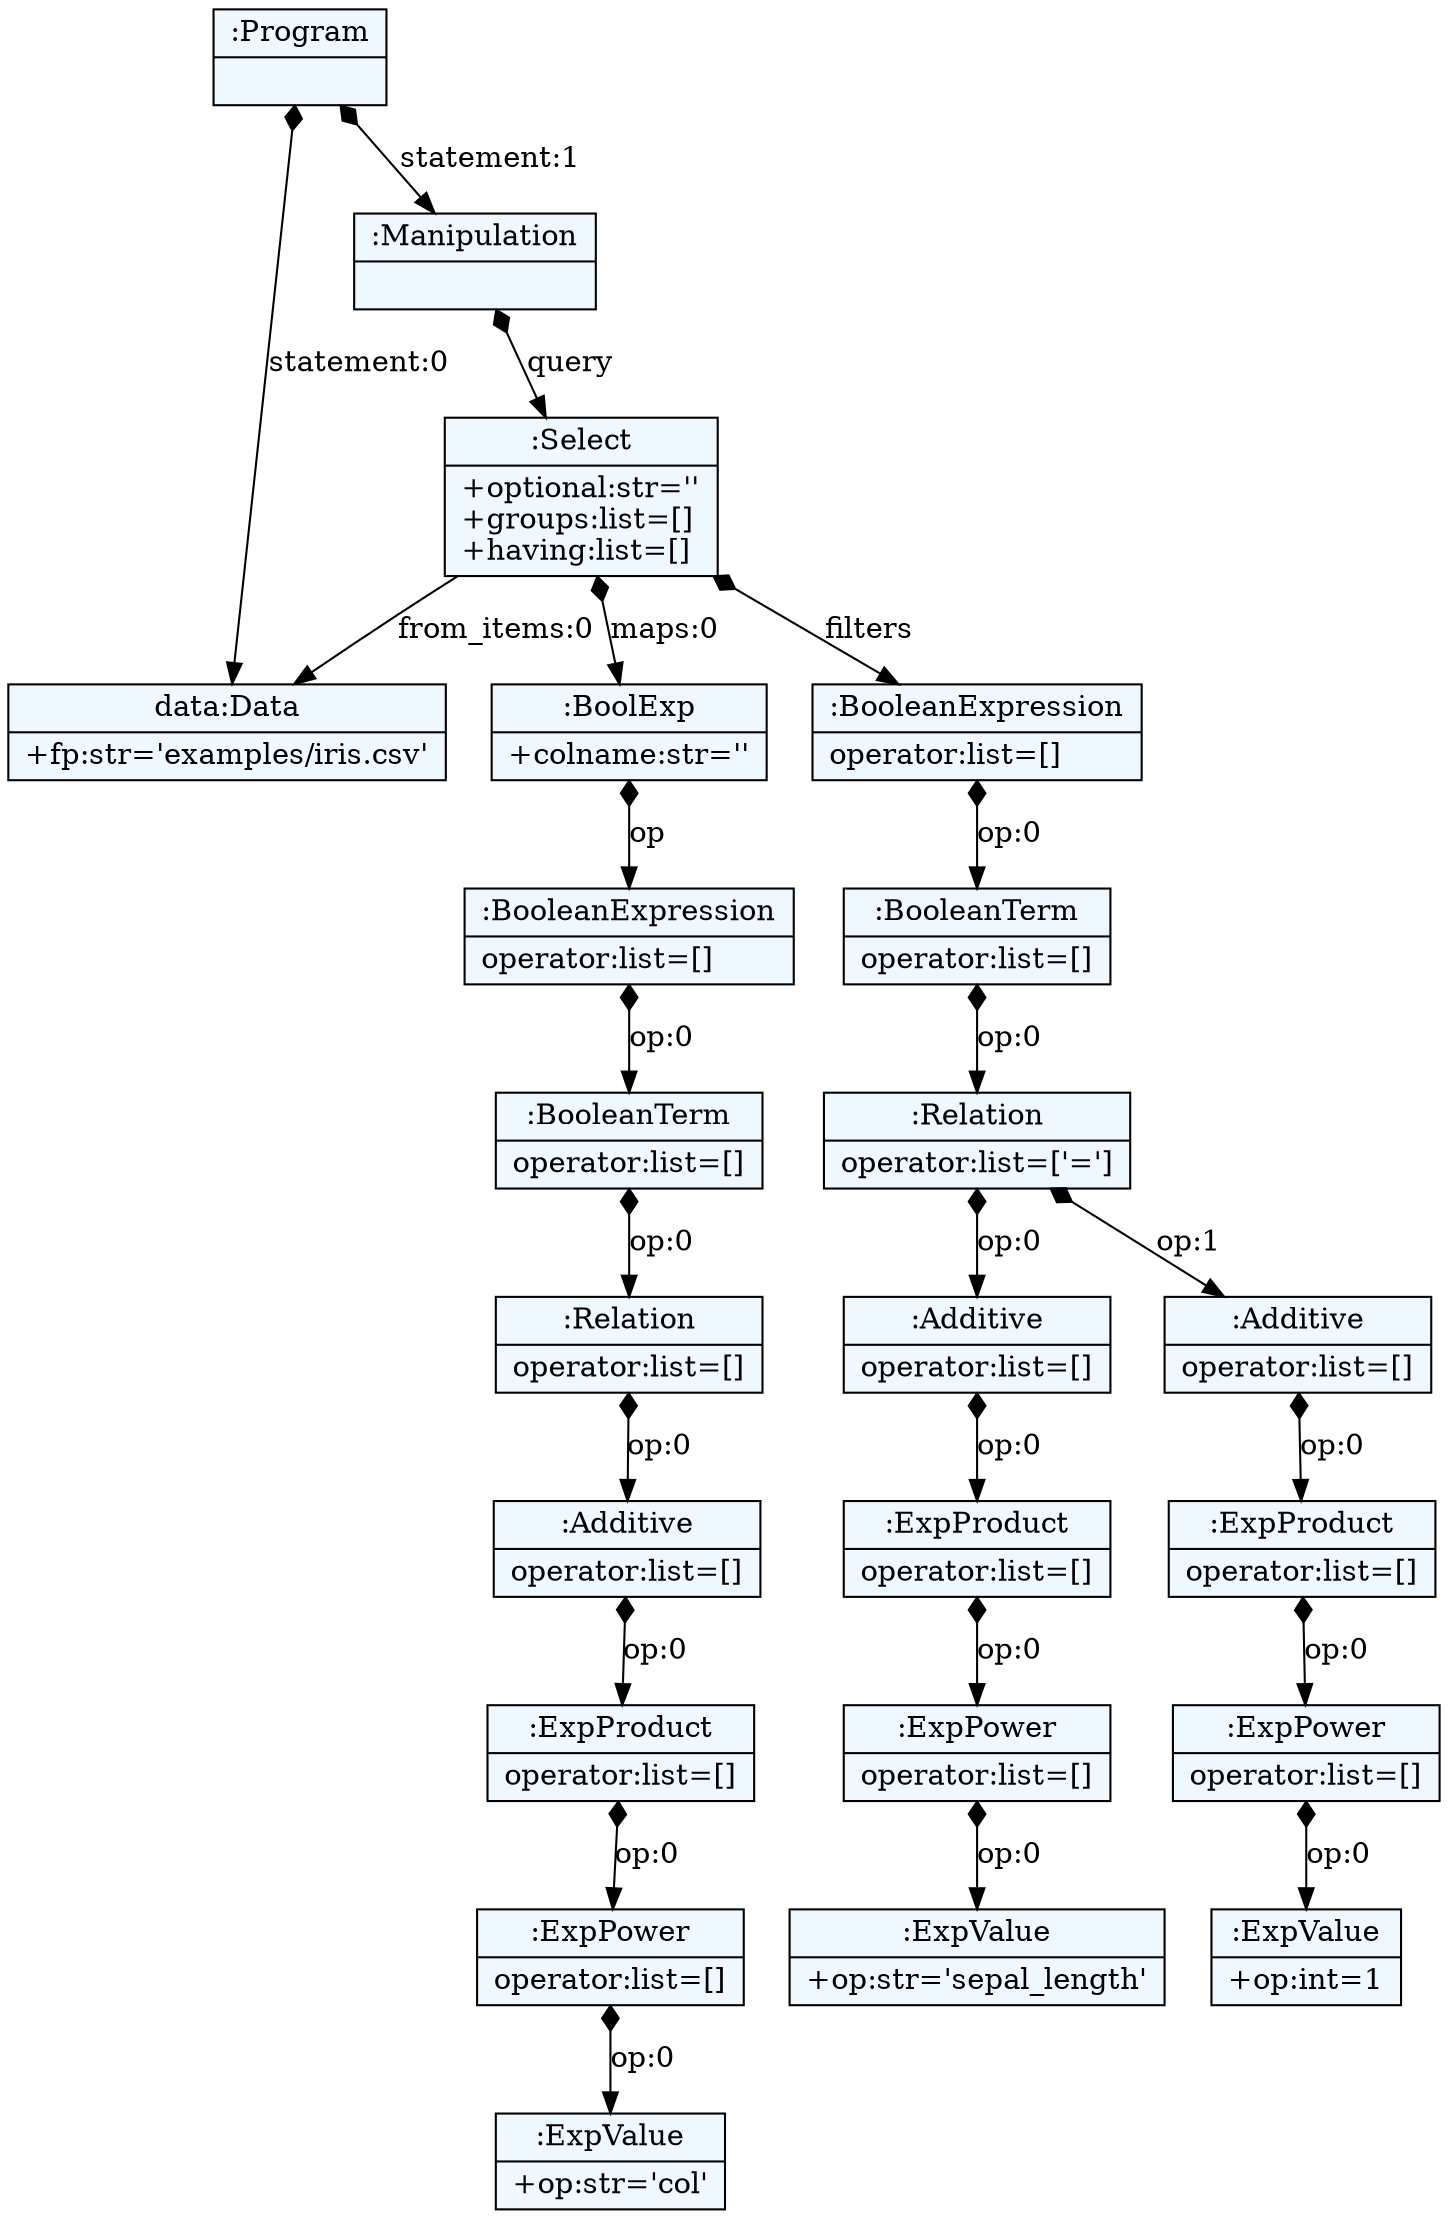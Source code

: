 
    digraph textX {
    fontname = "Bitstream Vera Sans"
    fontsize = 8
    node[
        shape=record,
        style=filled,
        fillcolor=aliceblue
    ]
    nodesep = 0.3
    edge[dir=black,arrowtail=empty]


4639041360 -> 4639101392 [label="statement:0" arrowtail=diamond dir=both]
4639101392[label="{data:Data|+fp:str='examples/iris.csv'\l}"]
4639041360 -> 4639104016 [label="statement:1" arrowtail=diamond dir=both]
4639104016 -> 4639104784 [label="query" arrowtail=diamond dir=both]
4639104784 -> 4639102928 [label="maps:0" arrowtail=diamond dir=both]
4639102928 -> 4639117520 [label="op" arrowtail=diamond dir=both]
4639117520 -> 4639118096 [label="op:0" arrowtail=diamond dir=both]
4639118096 -> 4639118992 [label="op:0" arrowtail=diamond dir=both]
4639118992 -> 4638681360 [label="op:0" arrowtail=diamond dir=both]
4638681360 -> 4639230672 [label="op:0" arrowtail=diamond dir=both]
4639230672 -> 4639228624 [label="op:0" arrowtail=diamond dir=both]
4639228624 -> 4639229264 [label="op:0" arrowtail=diamond dir=both]
4639229264[label="{:ExpValue|+op:str='col'\l}"]
4639228624[label="{:ExpPower|operator:list=[]\l}"]
4639230672[label="{:ExpProduct|operator:list=[]\l}"]
4638681360[label="{:Additive|operator:list=[]\l}"]
4639118992[label="{:Relation|operator:list=[]\l}"]
4639118096[label="{:BooleanTerm|operator:list=[]\l}"]
4639117520[label="{:BooleanExpression|operator:list=[]\l}"]
4639102928[label="{:BoolExp|+colname:str=''\l}"]
4639104784 -> 4639101392 [label="from_items:0" ]
4639104784 -> 4639102416 [label="filters" arrowtail=diamond dir=both]
4639102416 -> 4639120272 [label="op:0" arrowtail=diamond dir=both]
4639120272 -> 4639120848 [label="op:0" arrowtail=diamond dir=both]
4639120848 -> 4639230864 [label="op:0" arrowtail=diamond dir=both]
4639230864 -> 4639228944 [label="op:0" arrowtail=diamond dir=both]
4639228944 -> 4639231184 [label="op:0" arrowtail=diamond dir=both]
4639231184 -> 4639335376 [label="op:0" arrowtail=diamond dir=both]
4639335376[label="{:ExpValue|+op:str='sepal_length'\l}"]
4639231184[label="{:ExpPower|operator:list=[]\l}"]
4639228944[label="{:ExpProduct|operator:list=[]\l}"]
4639230864[label="{:Additive|operator:list=[]\l}"]
4639120848 -> 4639117840 [label="op:1" arrowtail=diamond dir=both]
4639117840 -> 4639230416 [label="op:0" arrowtail=diamond dir=both]
4639230416 -> 4639335056 [label="op:0" arrowtail=diamond dir=both]
4639335056 -> 4639335312 [label="op:0" arrowtail=diamond dir=both]
4639335312[label="{:ExpValue|+op:int=1\l}"]
4639335056[label="{:ExpPower|operator:list=[]\l}"]
4639230416[label="{:ExpProduct|operator:list=[]\l}"]
4639117840[label="{:Additive|operator:list=[]\l}"]
4639120848[label="{:Relation|operator:list=['=']\l}"]
4639120272[label="{:BooleanTerm|operator:list=[]\l}"]
4639102416[label="{:BooleanExpression|operator:list=[]\l}"]
4639104784[label="{:Select|+optional:str=''\l+groups:list=[]\l+having:list=[]\l}"]
4639104016[label="{:Manipulation|}"]
4639041360[label="{:Program|}"]

}
